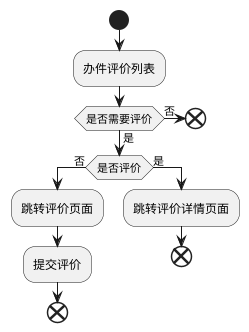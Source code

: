 @startuml
start
:办件评价列表;
if (是否需要评价) then (是)
    if (是否评价) then (否)
        :跳转评价页面;
        :提交评价;
        end
    else (是)
        :跳转评价详情页面;
        end
    endif
else (否)
    end
endif
@enduml